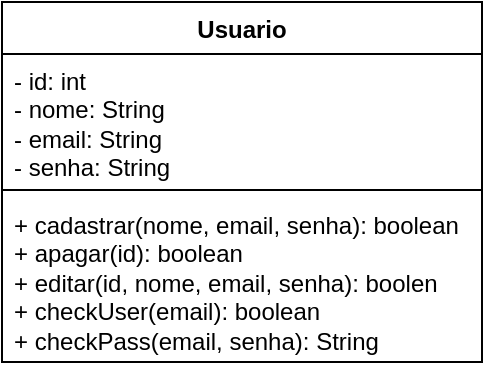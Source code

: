 <mxfile version="26.0.13">
  <diagram name="Página-1" id="uOOG-Wd9TkkNeakztlGi">
    <mxGraphModel dx="393" dy="219" grid="1" gridSize="10" guides="1" tooltips="1" connect="1" arrows="1" fold="1" page="1" pageScale="1" pageWidth="827" pageHeight="1169" math="0" shadow="0">
      <root>
        <mxCell id="0" />
        <mxCell id="1" parent="0" />
        <mxCell id="FghX0fM-jA_iRH_ccCuk-1" value="Usuario" style="swimlane;fontStyle=1;align=center;verticalAlign=top;childLayout=stackLayout;horizontal=1;startSize=26;horizontalStack=0;resizeParent=1;resizeParentMax=0;resizeLast=0;collapsible=1;marginBottom=0;whiteSpace=wrap;html=1;" parent="1" vertex="1">
          <mxGeometry x="190" y="220" width="240" height="180" as="geometry" />
        </mxCell>
        <mxCell id="FghX0fM-jA_iRH_ccCuk-2" value="- id: int&lt;div&gt;- nome: String&lt;/div&gt;&lt;div&gt;- email: String&lt;/div&gt;&lt;div&gt;- senha: String&lt;/div&gt;" style="text;strokeColor=none;fillColor=none;align=left;verticalAlign=top;spacingLeft=4;spacingRight=4;overflow=hidden;rotatable=0;points=[[0,0.5],[1,0.5]];portConstraint=eastwest;whiteSpace=wrap;html=1;" parent="FghX0fM-jA_iRH_ccCuk-1" vertex="1">
          <mxGeometry y="26" width="240" height="64" as="geometry" />
        </mxCell>
        <mxCell id="FghX0fM-jA_iRH_ccCuk-3" value="" style="line;strokeWidth=1;fillColor=none;align=left;verticalAlign=middle;spacingTop=-1;spacingLeft=3;spacingRight=3;rotatable=0;labelPosition=right;points=[];portConstraint=eastwest;strokeColor=inherit;" parent="FghX0fM-jA_iRH_ccCuk-1" vertex="1">
          <mxGeometry y="90" width="240" height="8" as="geometry" />
        </mxCell>
        <mxCell id="FghX0fM-jA_iRH_ccCuk-4" value="+ cadastrar(nome, email, senha): boolean&lt;div&gt;+ apagar(id): boolean&amp;nbsp;&lt;/div&gt;&lt;div&gt;+ editar(id, nome, email, senha): boolen&lt;/div&gt;&lt;div&gt;+ checkUser(email): boolean&lt;/div&gt;&lt;div&gt;+ checkPass(email, senha): String&lt;/div&gt;" style="text;strokeColor=none;fillColor=none;align=left;verticalAlign=top;spacingLeft=4;spacingRight=4;overflow=hidden;rotatable=0;points=[[0,0.5],[1,0.5]];portConstraint=eastwest;whiteSpace=wrap;html=1;" parent="FghX0fM-jA_iRH_ccCuk-1" vertex="1">
          <mxGeometry y="98" width="240" height="82" as="geometry" />
        </mxCell>
      </root>
    </mxGraphModel>
  </diagram>
</mxfile>
